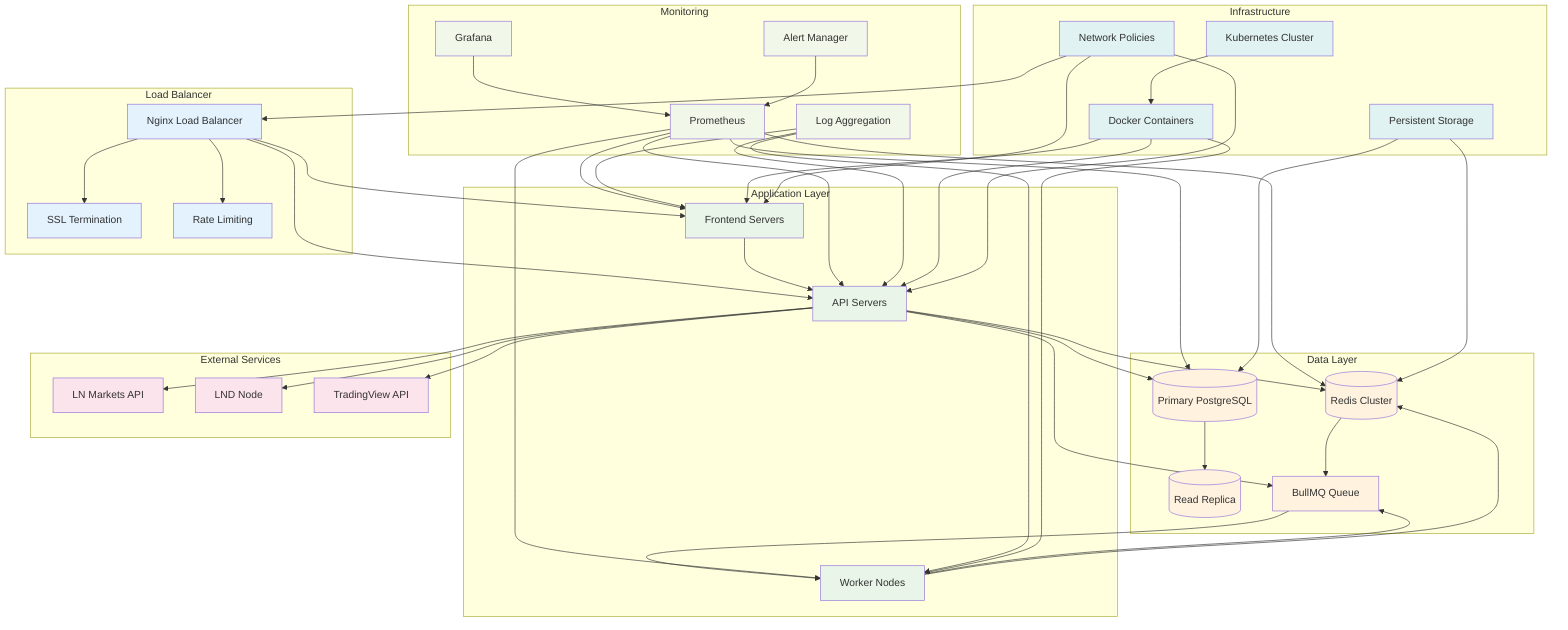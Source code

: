 graph TB
    subgraph "Load Balancer"
        LB[Nginx Load Balancer]
        SSL[SSL Termination]
        RateLimit[Rate Limiting]
    end
    
    subgraph "Application Layer"
        API[API Servers]
        Frontend[Frontend Servers]
        Workers[Worker Nodes]
    end
    
    subgraph "Data Layer"
        PrimaryDB[(Primary PostgreSQL)]
        ReplicaDB[(Read Replica)]
        Redis[(Redis Cluster)]
        Queue[BullMQ Queue]
    end
    
    subgraph "External Services"
        LNMarkets[LN Markets API]
        LND[LND Node]
        TradingView[TradingView API]
    end
    
    subgraph "Monitoring"
        Prometheus[Prometheus]
        Grafana[Grafana]
        AlertManager[Alert Manager]
        Logs[Log Aggregation]
    end
    
    subgraph "Infrastructure"
        K8s[Kubernetes Cluster]
        Docker[Docker Containers]
        Storage[Persistent Storage]
        Network[Network Policies]
    end
    
    %% Load balancer connections
    LB --> SSL
    LB --> RateLimit
    LB --> API
    LB --> Frontend
    
    %% Application layer connections
    API --> PrimaryDB
    API --> Redis
    API --> Queue
    Frontend --> API
    Workers --> Queue
    Workers --> Redis
    
    %% Data layer connections
    PrimaryDB --> ReplicaDB
    Redis --> Queue
    Queue --> Workers
    
    %% External service connections
    API --> LNMarkets
    API --> LND
    API --> TradingView
    
    %% Monitoring connections
    Prometheus --> API
    Prometheus --> Frontend
    Prometheus --> Workers
    Prometheus --> PrimaryDB
    Prometheus --> Redis
    Grafana --> Prometheus
    AlertManager --> Prometheus
    Logs --> API
    Logs --> Frontend
    Logs --> Workers
    
    %% Infrastructure connections
    K8s --> Docker
    Docker --> API
    Docker --> Frontend
    Docker --> Workers
    Storage --> PrimaryDB
    Storage --> Redis
    Network --> LB
    Network --> API
    Network --> Frontend
    
    %% Styling
    classDef lb fill:#e3f2fd
    classDef app fill:#e8f5e8
    classDef data fill:#fff3e0
    classDef external fill:#fce4ec
    classDef monitoring fill:#f1f8e9
    classDef infra fill:#e0f2f1
    
    class LB,SSL,RateLimit lb
    class API,Frontend,Workers app
    class PrimaryDB,ReplicaDB,Redis,Queue data
    class LNMarkets,LND,TradingView external
    class Prometheus,Grafana,AlertManager,Logs monitoring
    class K8s,Docker,Storage,Network infra